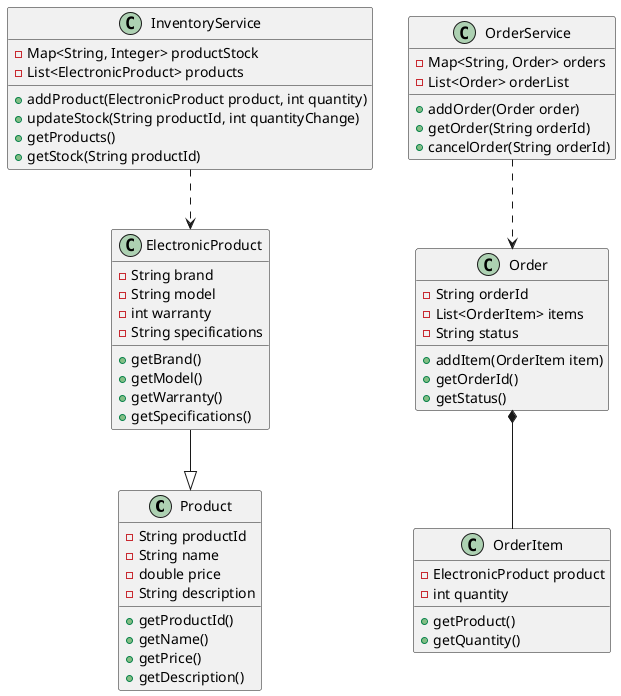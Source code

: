 @startuml
class Product {
    - String productId
    - String name
    - double price
    - String description
    + getProductId()
    + getName()
    + getPrice()
    + getDescription()
}

class ElectronicProduct {
    - String brand
    - String model
    - int warranty
    - String specifications
    + getBrand()
    + getModel()
    + getWarranty()
    + getSpecifications()
}

ElectronicProduct --|> Product

class OrderItem {
    - ElectronicProduct product
    - int quantity
    + getProduct()
    + getQuantity()
}

class Order {
    - String orderId
    - List<OrderItem> items
    - String status
    + addItem(OrderItem item)
    + getOrderId()
    + getStatus()
}

Order *-- OrderItem

class InventoryService {
    - Map<String, Integer> productStock
    - List<ElectronicProduct> products
    + addProduct(ElectronicProduct product, int quantity)
    + updateStock(String productId, int quantityChange)
    + getProducts()
    + getStock(String productId)
}

class OrderService {
    - Map<String, Order> orders
    - List<Order> orderList
    + addOrder(Order order)
    + getOrder(String orderId)
    + cancelOrder(String orderId)
}

InventoryService ..> ElectronicProduct
OrderService ..> Order

@enduml
